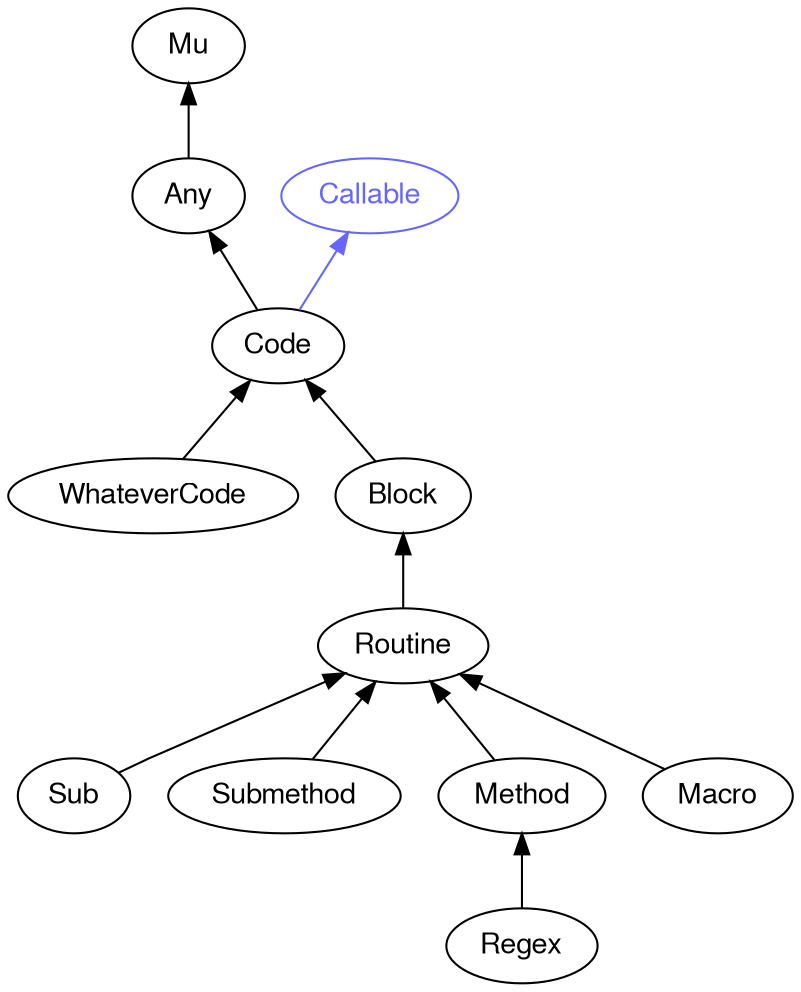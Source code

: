 digraph "perl6-type-graph" {
    rankdir=BT;
    splines=polyline;
    overlap=false; 
    // Types
    "Code" [color="#000000", fontcolor="#000000", href="/type/Code", fontname="FreeSans"];
    "Mu" [color="#000000", fontcolor="#000000", href="/type/Mu", fontname="FreeSans"];
    "Any" [color="#000000", fontcolor="#000000", href="/type/Any", fontname="FreeSans"];
    "Callable" [color="#6666FF", fontcolor="#6666FF", href="/type/Callable", fontname="FreeSans"];
    "WhateverCode" [color="#000000", fontcolor="#000000", href="/type/WhateverCode", fontname="FreeSans"];
    "Block" [color="#000000", fontcolor="#000000", href="/type/Block", fontname="FreeSans"];
    "Routine" [color="#000000", fontcolor="#000000", href="/type/Routine", fontname="FreeSans"];
    "Sub" [color="#000000", fontcolor="#000000", href="/type/Sub", fontname="FreeSans"];
    "Submethod" [color="#000000", fontcolor="#000000", href="/type/Submethod", fontname="FreeSans"];
    "Method" [color="#000000", fontcolor="#000000", href="/type/Method", fontname="FreeSans"];
    "Macro" [color="#000000", fontcolor="#000000", href="/type/Macro", fontname="FreeSans"];
    "Regex" [color="#000000", fontcolor="#000000", href="/type/Regex", fontname="FreeSans"];

    // Superclasses
    "Code" -> "Any" [color="#000000"];
    "Any" -> "Mu" [color="#000000"];
    "WhateverCode" -> "Code" [color="#000000"];
    "Block" -> "Code" [color="#000000"];
    "Routine" -> "Block" [color="#000000"];
    "Sub" -> "Routine" [color="#000000"];
    "Submethod" -> "Routine" [color="#000000"];
    "Method" -> "Routine" [color="#000000"];
    "Macro" -> "Routine" [color="#000000"];
    "Regex" -> "Method" [color="#000000"];

    // Roles
    "Code" -> "Callable" [color="#6666FF"];
}
